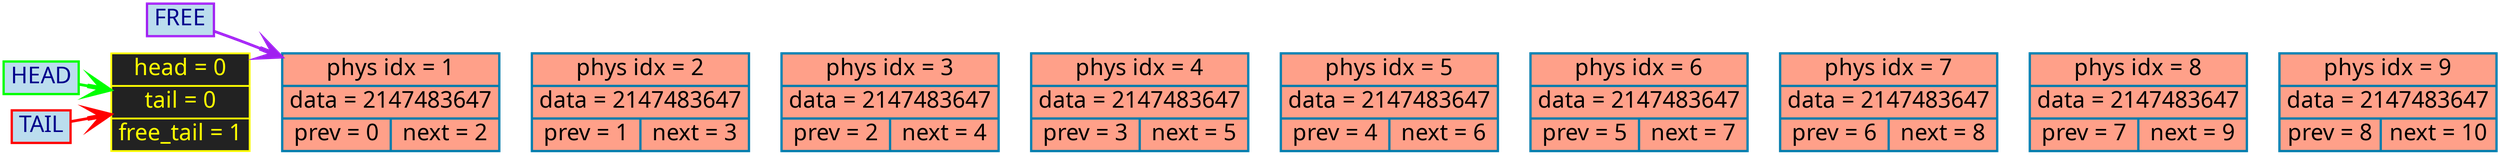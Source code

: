 digraph G {
rankdir=LR
bgcolor="transparent"
	node [shape=record, style="filled", fillcolor="#FFA089", fontcolor="black", color="#007CAD", penwidth=2.5, fontname="Tahoma", fontsize=25];

edge [color="#2d714f", arrowsize=1, penwidth=5, arrowhead="vee", style="bold"];
node0 [label="head = 0 | tail = 0 | free_tail = 1", shape=record, style="filled", fillcolor="#222222", fontcolor="yellow", color="yellow", penwidth=2];
	node1 [label="phys idx = 1 | data = 2147483647 | {prev = 0 | next = 2} "];
	node2 [label="phys idx = 2 | data = 2147483647 | {prev = 1 | next = 3} "];
	node3 [label="phys idx = 3 | data = 2147483647 | {prev = 2 | next = 4} "];
	node4 [label="phys idx = 4 | data = 2147483647 | {prev = 3 | next = 5} "];
	node5 [label="phys idx = 5 | data = 2147483647 | {prev = 4 | next = 6} "];
	node6 [label="phys idx = 6 | data = 2147483647 | {prev = 5 | next = 7} "];
	node7 [label="phys idx = 7 | data = 2147483647 | {prev = 6 | next = 8} "];
	node8 [label="phys idx = 8 | data = 2147483647 | {prev = 7 | next = 9} "];
	node9 [label="phys idx = 9 | data = 2147483647 | {prev = 8 | next = 10} "];

head_label [shape=box, label="HEAD", style="filled", fillcolor="#BBDDEE", color="lime", fontcolor="darkblue"];
tail_label [shape=box, label="TAIL", style="filled", fillcolor="#BBDDEE", color="red", fontcolor="darkblue"];
free_head_label [shape=box, label="FREE", style="filled", fillcolor="#BBDDEE", color="purple", fontcolor="darkblue"];
head_label -> node0 [color="lime", arrowsize=2.5, penwidth=3];
tail_label -> node0 [color="red", arrowsize=2.5, penwidth=3];
free_head_label -> node1 [color="purple", arrowsize=2.5, penwidth=3];
node0 -> node1[style=invis, weight = 100000]	node1 -> node2 -> node3 -> node4 -> node5 -> node6 -> node7 -> node8 -> node9[style=invis, weight=1000000];
	
}